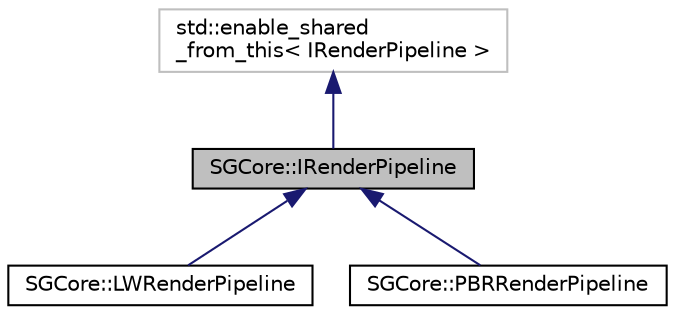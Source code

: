 digraph "SGCore::IRenderPipeline"
{
 // LATEX_PDF_SIZE
  edge [fontname="Helvetica",fontsize="10",labelfontname="Helvetica",labelfontsize="10"];
  node [fontname="Helvetica",fontsize="10",shape=record];
  Node1 [label="SGCore::IRenderPipeline",height=0.2,width=0.4,color="black", fillcolor="grey75", style="filled", fontcolor="black",tooltip=" "];
  Node2 -> Node1 [dir="back",color="midnightblue",fontsize="10",style="solid"];
  Node2 [label="std::enable_shared\l_from_this\< IRenderPipeline \>",height=0.2,width=0.4,color="grey75", fillcolor="white", style="filled",tooltip=" "];
  Node1 -> Node3 [dir="back",color="midnightblue",fontsize="10",style="solid"];
  Node3 [label="SGCore::LWRenderPipeline",height=0.2,width=0.4,color="black", fillcolor="white", style="filled",URL="$structSGCore_1_1LWRenderPipeline.html",tooltip=" "];
  Node1 -> Node4 [dir="back",color="midnightblue",fontsize="10",style="solid"];
  Node4 [label="SGCore::PBRRenderPipeline",height=0.2,width=0.4,color="black", fillcolor="white", style="filled",URL="$structSGCore_1_1PBRRenderPipeline.html",tooltip=" "];
}
